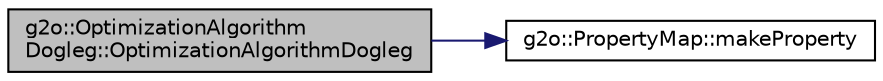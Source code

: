 digraph "g2o::OptimizationAlgorithmDogleg::OptimizationAlgorithmDogleg"
{
  edge [fontname="Helvetica",fontsize="10",labelfontname="Helvetica",labelfontsize="10"];
  node [fontname="Helvetica",fontsize="10",shape=record];
  rankdir="LR";
  Node0 [label="g2o::OptimizationAlgorithm\lDogleg::OptimizationAlgorithmDogleg",height=0.2,width=0.4,color="black", fillcolor="grey75", style="filled", fontcolor="black"];
  Node0 -> Node1 [color="midnightblue",fontsize="10",style="solid",fontname="Helvetica"];
  Node1 [label="g2o::PropertyMap::makeProperty",height=0.2,width=0.4,color="black", fillcolor="white", style="filled",URL="$classg2o_1_1_property_map.html#add6e602dcd651b8883c30c350d23692f"];
}
